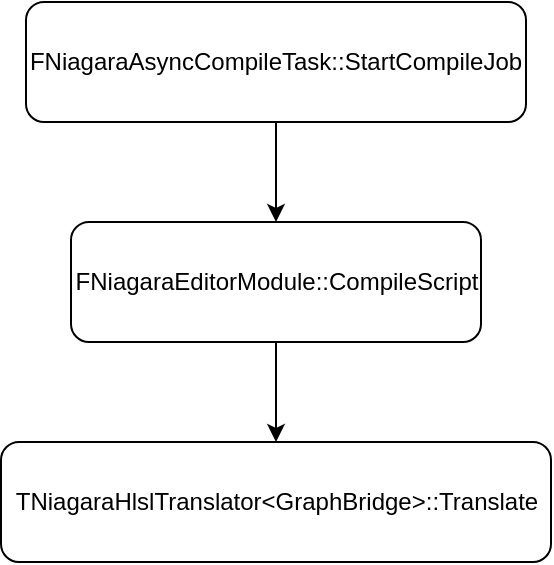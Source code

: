 <mxfile>
    <diagram id="5CxGI8NoeMQAwByVOFWc" name="Page-1">
        <mxGraphModel dx="2301" dy="1147" grid="1" gridSize="10" guides="1" tooltips="1" connect="1" arrows="1" fold="1" page="1" pageScale="1" pageWidth="850" pageHeight="1100" math="0" shadow="0">
            <root>
                <mxCell id="0"/>
                <mxCell id="1" parent="0"/>
                <mxCell id="4" value="" style="edgeStyle=none;html=1;" edge="1" parent="1" source="2" target="3">
                    <mxGeometry relative="1" as="geometry"/>
                </mxCell>
                <mxCell id="2" value="FNiagaraAsyncCompileTask::StartCompileJob" style="rounded=1;whiteSpace=wrap;html=1;" vertex="1" parent="1">
                    <mxGeometry x="360" y="20" width="250" height="60" as="geometry"/>
                </mxCell>
                <mxCell id="6" value="" style="edgeStyle=none;html=1;" edge="1" parent="1" source="3" target="5">
                    <mxGeometry relative="1" as="geometry"/>
                </mxCell>
                <mxCell id="3" value="FNiagaraEditorModule::CompileScript" style="whiteSpace=wrap;html=1;rounded=1;" vertex="1" parent="1">
                    <mxGeometry x="382.5" y="130" width="205" height="60" as="geometry"/>
                </mxCell>
                <mxCell id="5" value="TNiagaraHlslTranslator&amp;lt;GraphBridge&amp;gt;::Translate" style="whiteSpace=wrap;html=1;rounded=1;" vertex="1" parent="1">
                    <mxGeometry x="347.5" y="240" width="275" height="60" as="geometry"/>
                </mxCell>
            </root>
        </mxGraphModel>
    </diagram>
</mxfile>